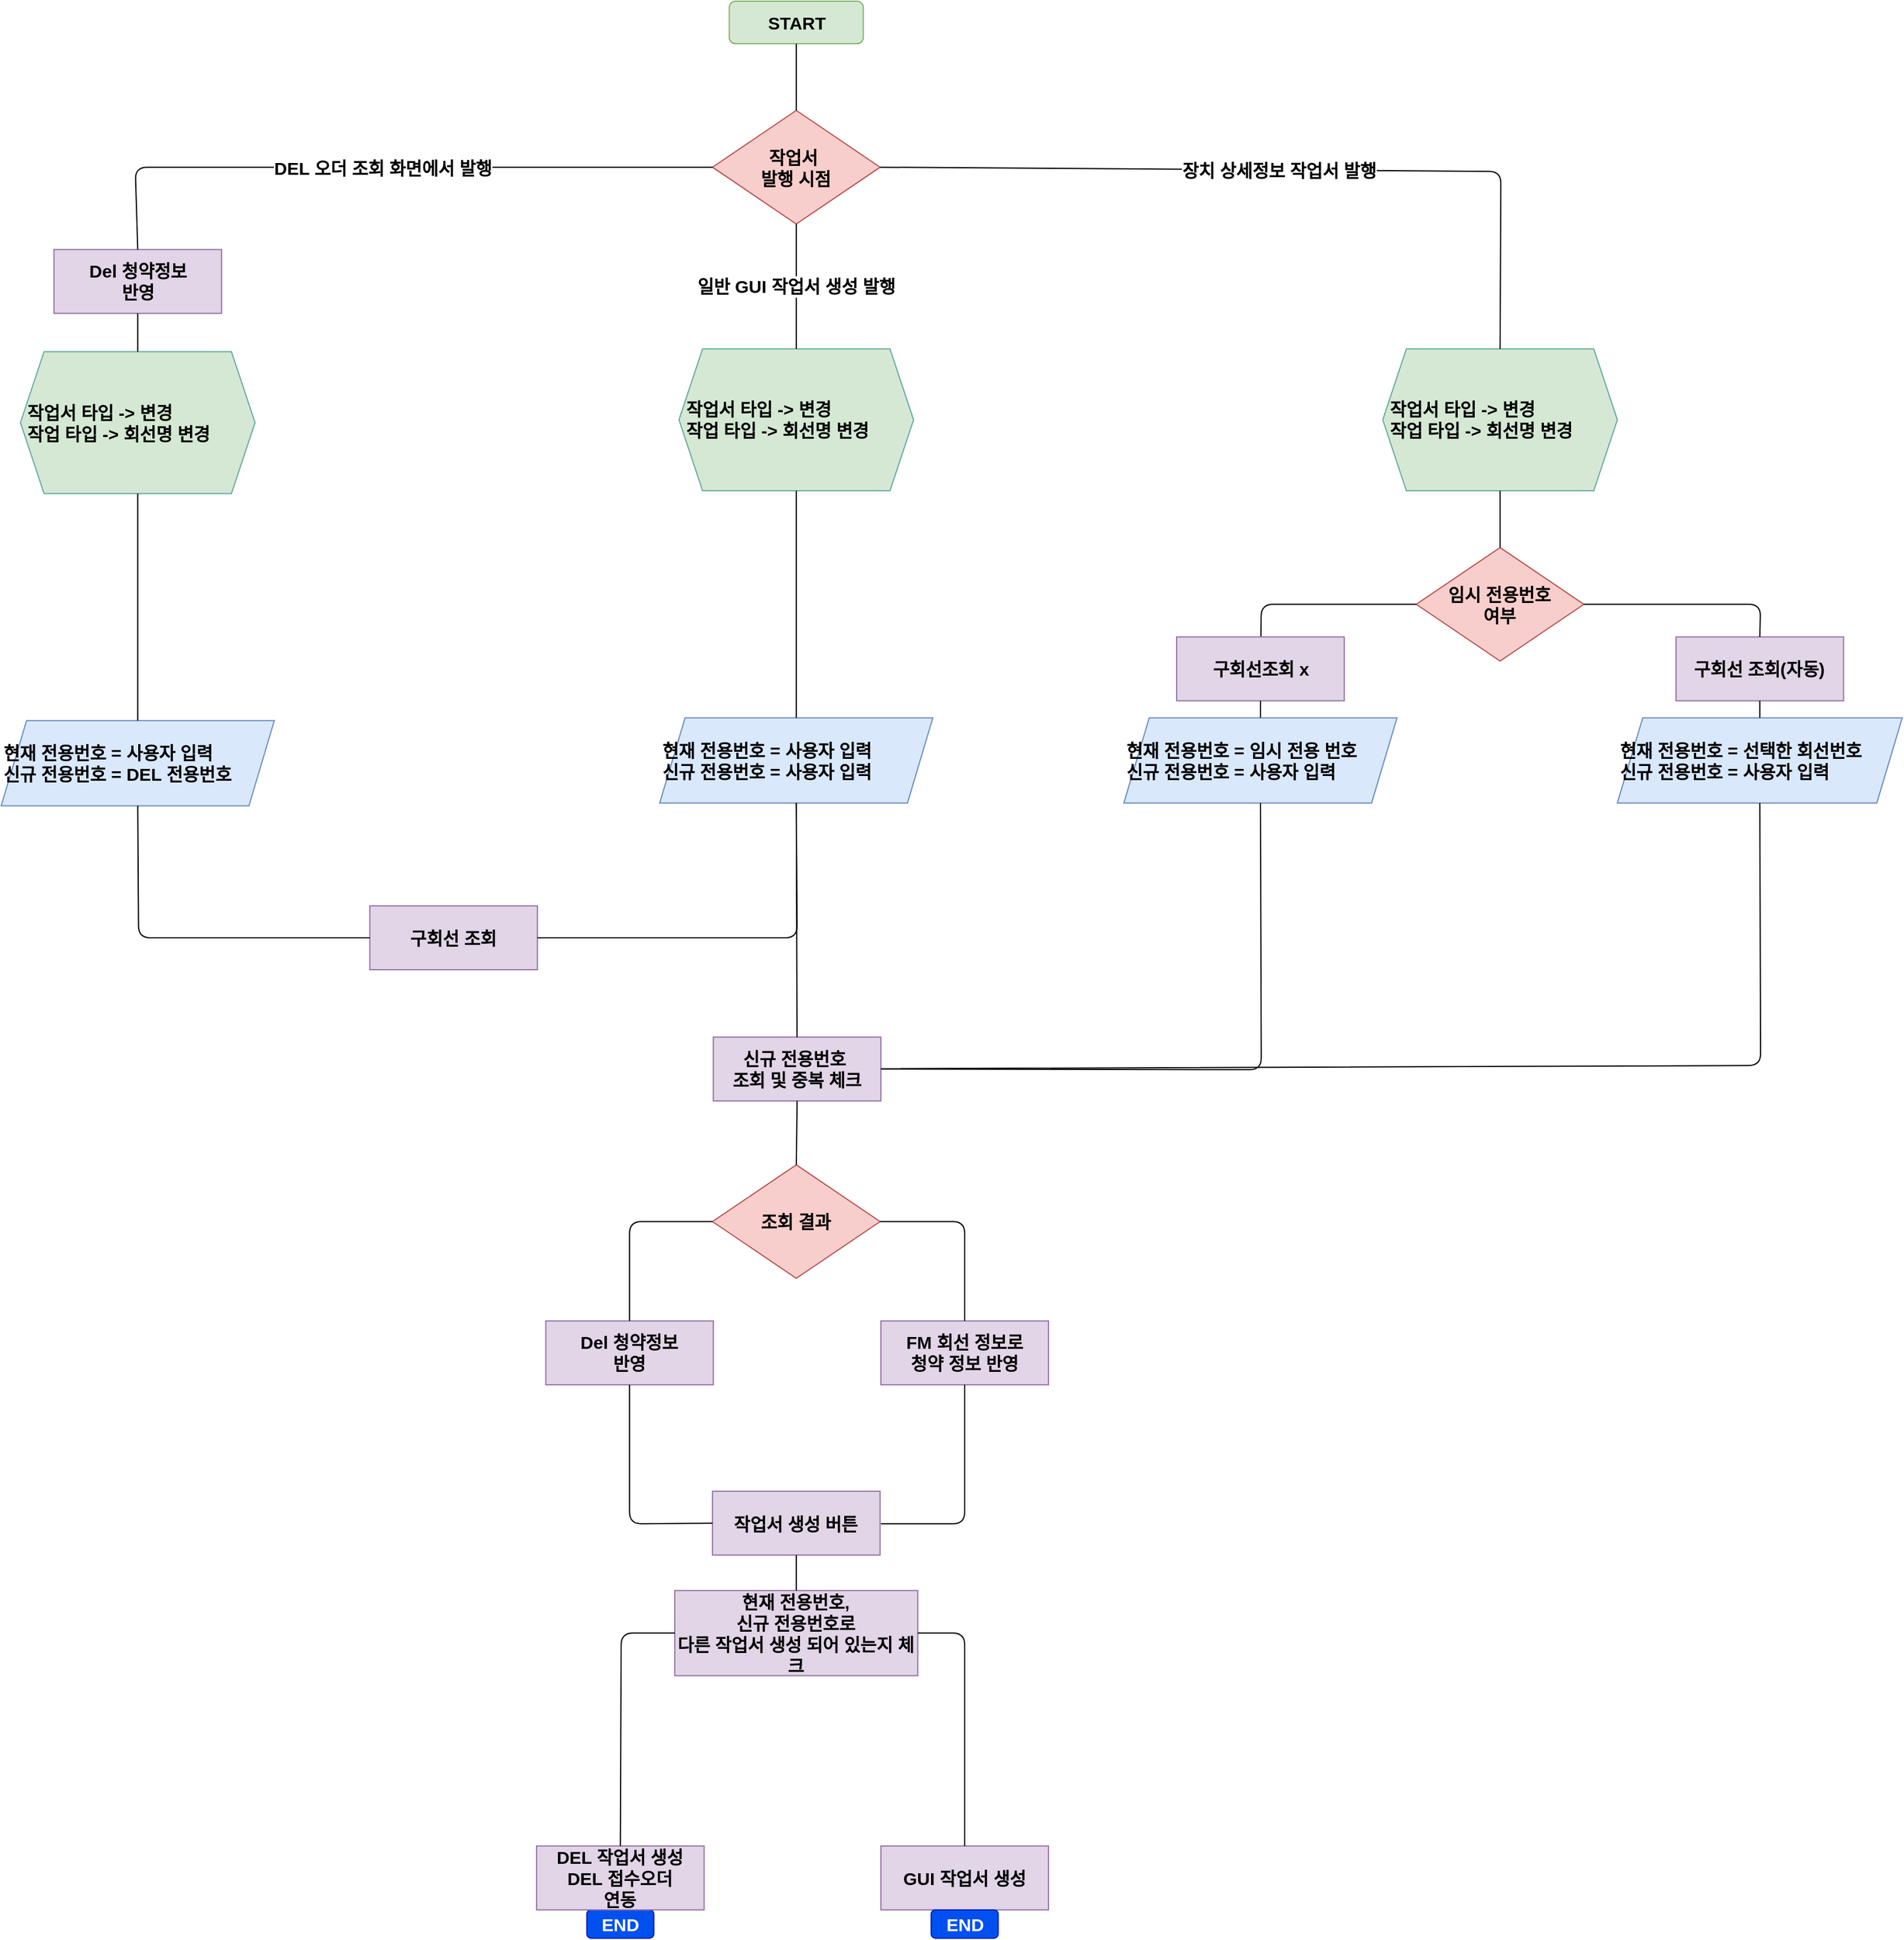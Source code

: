 <mxfile version="13.6.2" type="github">
  <diagram id="tzFQiV2jVkngU5KN0fAO" name="Page-1">
    <mxGraphModel dx="2844" dy="1524" grid="1" gridSize="10" guides="1" tooltips="1" connect="1" arrows="1" fold="1" page="1" pageScale="1" pageWidth="827" pageHeight="1169" math="0" shadow="0">
      <root>
        <mxCell id="0" />
        <mxCell id="1" parent="0" />
        <mxCell id="PrWiLfrMFr8zSoCpVq47-101" value="" style="group;fontSize=15;" vertex="1" connectable="0" parent="1">
          <mxGeometry width="1610" height="1640" as="geometry" />
        </mxCell>
        <mxCell id="PrWiLfrMFr8zSoCpVq47-1" value="START" style="rounded=1;whiteSpace=wrap;html=1;fillColor=#d5e8d4;strokeColor=#82b366;fontStyle=1;fontSize=15;" vertex="1" parent="PrWiLfrMFr8zSoCpVq47-101">
          <mxGeometry x="616.611" width="113.53" height="36.044" as="geometry" />
        </mxCell>
        <mxCell id="PrWiLfrMFr8zSoCpVq47-27" value="작업서&amp;nbsp;&lt;br style=&quot;font-size: 15px;&quot;&gt;발행 시점" style="rhombus;whiteSpace=wrap;html=1;fillColor=#f8cecc;strokeColor=#b85450;fontStyle=1;fontSize=15;" vertex="1" parent="PrWiLfrMFr8zSoCpVq47-101">
          <mxGeometry x="602.42" y="92.513" width="141.913" height="96.117" as="geometry" />
        </mxCell>
        <mxCell id="PrWiLfrMFr8zSoCpVq47-28" value="&lt;span style=&quot;font-size: 15px;&quot;&gt;Del 청약정보&lt;br style=&quot;font-size: 15px;&quot;&gt;&lt;/span&gt;&lt;span style=&quot;font-size: 15px;&quot;&gt;반영&lt;br style=&quot;font-size: 15px;&quot;&gt;&lt;/span&gt;" style="rounded=0;whiteSpace=wrap;html=1;fillColor=#e1d5e7;strokeColor=#9673a6;fontStyle=1;fontSize=15;" vertex="1" parent="PrWiLfrMFr8zSoCpVq47-101">
          <mxGeometry x="44.703" y="210.256" width="141.913" height="54.066" as="geometry" />
        </mxCell>
        <mxCell id="PrWiLfrMFr8zSoCpVq47-29" value="&lt;div style=&quot;font-size: 15px;&quot;&gt;&lt;span style=&quot;font-size: 15px;&quot;&gt;현재 전용번호 = 사용자 입력&lt;/span&gt;&lt;/div&gt;&lt;font style=&quot;font-size: 15px;&quot;&gt;&lt;div style=&quot;font-size: 15px;&quot;&gt;&lt;span style=&quot;font-size: 15px;&quot;&gt;신규 전용번호 = DEL 전용번호&lt;/span&gt;&lt;/div&gt;&lt;/font&gt;" style="shape=parallelogram;perimeter=parallelogramPerimeter;whiteSpace=wrap;html=1;fixedSize=1;align=left;fillColor=#dae8fc;strokeColor=#6c8ebf;size=21.5;fontSize=15;fontStyle=1" vertex="1" parent="PrWiLfrMFr8zSoCpVq47-101">
          <mxGeometry y="609.143" width="231.318" height="72.088" as="geometry" />
        </mxCell>
        <mxCell id="PrWiLfrMFr8zSoCpVq47-30" value="&lt;span style=&quot;font-size: 15px;&quot;&gt;&lt;font style=&quot;font-size: 15px;&quot;&gt;&amp;nbsp;작업서 타입 -&amp;gt; 변경&lt;br style=&quot;font-size: 15px;&quot;&gt;&lt;/font&gt;&lt;/span&gt;&lt;div style=&quot;font-size: 15px;&quot;&gt;&lt;span style=&quot;font-size: 15px;&quot;&gt;&lt;font style=&quot;font-size: 15px;&quot;&gt;&amp;nbsp;작업 타입 -&amp;gt; 회선명 변경&lt;/font&gt;&lt;/span&gt;&lt;/div&gt;" style="shape=hexagon;perimeter=hexagonPerimeter2;whiteSpace=wrap;html=1;fixedSize=1;fontSize=15;fillColor=#D5E8D4;strokeColor=#67AB9F;align=left;fontStyle=1" vertex="1" parent="PrWiLfrMFr8zSoCpVq47-101">
          <mxGeometry x="16.32" y="296.762" width="198.678" height="120.147" as="geometry" />
        </mxCell>
        <mxCell id="PrWiLfrMFr8zSoCpVq47-31" value="&lt;span style=&quot;font-size: 15px;&quot;&gt;&lt;font style=&quot;font-size: 15px;&quot;&gt;&amp;nbsp;작업서 타입 -&amp;gt; 변경&lt;br style=&quot;font-size: 15px;&quot;&gt;&lt;/font&gt;&lt;/span&gt;&lt;div style=&quot;font-size: 15px;&quot;&gt;&lt;span style=&quot;font-size: 15px;&quot;&gt;&lt;font style=&quot;font-size: 15px;&quot;&gt;&amp;nbsp;작업 타입 -&amp;gt; 회선명 변경&lt;/font&gt;&lt;/span&gt;&lt;/div&gt;" style="shape=hexagon;perimeter=hexagonPerimeter2;whiteSpace=wrap;html=1;fixedSize=1;fontSize=15;fillColor=#D5E8D4;strokeColor=#67AB9F;align=left;fontStyle=1" vertex="1" parent="PrWiLfrMFr8zSoCpVq47-101">
          <mxGeometry x="1170.071" y="294.359" width="198.678" height="120.147" as="geometry" />
        </mxCell>
        <mxCell id="PrWiLfrMFr8zSoCpVq47-32" value="임시 전용번호&lt;br style=&quot;font-size: 15px;&quot;&gt;여부" style="rhombus;whiteSpace=wrap;html=1;fillColor=#f8cecc;strokeColor=#b85450;fontStyle=1;fontSize=15;" vertex="1" parent="PrWiLfrMFr8zSoCpVq47-101">
          <mxGeometry x="1198.453" y="462.564" width="141.913" height="96.117" as="geometry" />
        </mxCell>
        <mxCell id="PrWiLfrMFr8zSoCpVq47-33" value="&lt;div style=&quot;font-size: 15px;&quot;&gt;&lt;span style=&quot;font-size: 15px;&quot;&gt;현재 전용번호 = 임시 전용 번호&lt;/span&gt;&lt;/div&gt;&lt;font style=&quot;font-size: 15px;&quot;&gt;&lt;div style=&quot;font-size: 15px;&quot;&gt;&lt;span style=&quot;font-size: 15px;&quot;&gt;신규 전용번호 = 사용자 입력&lt;/span&gt;&lt;/div&gt;&lt;/font&gt;" style="shape=parallelogram;perimeter=parallelogramPerimeter;whiteSpace=wrap;html=1;fixedSize=1;align=left;fillColor=#dae8fc;strokeColor=#6c8ebf;size=21.5;fontSize=15;fontStyle=1" vertex="1" parent="PrWiLfrMFr8zSoCpVq47-101">
          <mxGeometry x="950.815" y="606.74" width="231.318" height="72.088" as="geometry" />
        </mxCell>
        <mxCell id="PrWiLfrMFr8zSoCpVq47-34" value="&lt;div style=&quot;font-size: 15px;&quot;&gt;&lt;span style=&quot;font-size: 15px;&quot;&gt;현재 전용번호 = 선택한 회선번호&lt;/span&gt;&lt;/div&gt;&lt;font style=&quot;font-size: 15px;&quot;&gt;&lt;div style=&quot;font-size: 15px;&quot;&gt;&lt;span style=&quot;font-size: 15px;&quot;&gt;신규 전용번호 = 사용자 입력&lt;/span&gt;&lt;/div&gt;&lt;/font&gt;" style="shape=parallelogram;perimeter=parallelogramPerimeter;whiteSpace=wrap;html=1;fixedSize=1;align=left;fillColor=#dae8fc;strokeColor=#6c8ebf;size=21.5;fontSize=15;fontStyle=1" vertex="1" parent="PrWiLfrMFr8zSoCpVq47-101">
          <mxGeometry x="1368.748" y="606.74" width="241.252" height="72.088" as="geometry" />
        </mxCell>
        <mxCell id="PrWiLfrMFr8zSoCpVq47-35" value="&lt;span style=&quot;font-size: 15px;&quot;&gt;&lt;font style=&quot;font-size: 15px;&quot;&gt;&amp;nbsp;작업서 타입 -&amp;gt; 변경&lt;br style=&quot;font-size: 15px;&quot;&gt;&lt;/font&gt;&lt;/span&gt;&lt;div style=&quot;font-size: 15px;&quot;&gt;&lt;span style=&quot;font-size: 15px;&quot;&gt;&lt;font style=&quot;font-size: 15px;&quot;&gt;&amp;nbsp;작업 타입 -&amp;gt; 회선명 변경&lt;/font&gt;&lt;/span&gt;&lt;/div&gt;" style="shape=hexagon;perimeter=hexagonPerimeter2;whiteSpace=wrap;html=1;fixedSize=1;fontSize=15;fillColor=#D5E8D4;strokeColor=#67AB9F;align=left;fontStyle=1" vertex="1" parent="PrWiLfrMFr8zSoCpVq47-101">
          <mxGeometry x="574.037" y="294.359" width="198.678" height="120.147" as="geometry" />
        </mxCell>
        <mxCell id="PrWiLfrMFr8zSoCpVq47-36" value="&lt;div style=&quot;font-size: 15px;&quot;&gt;&lt;span style=&quot;font-size: 15px;&quot;&gt;현재 전용번호 = 사용자 입력&lt;/span&gt;&lt;/div&gt;&lt;font style=&quot;font-size: 15px;&quot;&gt;&lt;div style=&quot;font-size: 15px;&quot;&gt;&lt;span style=&quot;font-size: 15px;&quot;&gt;신규 전용번호 = 사용자 입력&lt;/span&gt;&lt;/div&gt;&lt;/font&gt;" style="shape=parallelogram;perimeter=parallelogramPerimeter;whiteSpace=wrap;html=1;fixedSize=1;align=left;fillColor=#dae8fc;strokeColor=#6c8ebf;size=21.5;fontSize=15;fontStyle=1" vertex="1" parent="PrWiLfrMFr8zSoCpVq47-101">
          <mxGeometry x="557.717" y="606.74" width="231.318" height="72.088" as="geometry" />
        </mxCell>
        <mxCell id="PrWiLfrMFr8zSoCpVq47-40" value="END" style="rounded=1;whiteSpace=wrap;html=1;fillColor=#0050ef;strokeColor=#001DBC;fontColor=#ffffff;fontStyle=1;fontSize=15;" vertex="1" parent="PrWiLfrMFr8zSoCpVq47-101">
          <mxGeometry x="495.985" y="1615.971" width="56.765" height="24.029" as="geometry" />
        </mxCell>
        <mxCell id="PrWiLfrMFr8zSoCpVq47-41" value="DEL 오더 조회 화면에서 발행" style="endArrow=none;html=1;fontSize=15;entryX=0;entryY=0.5;entryDx=0;entryDy=0;exitX=0.5;exitY=0;exitDx=0;exitDy=0;fontStyle=1" edge="1" parent="PrWiLfrMFr8zSoCpVq47-101" source="PrWiLfrMFr8zSoCpVq47-28" target="PrWiLfrMFr8zSoCpVq47-27">
          <mxGeometry width="50" height="50" relative="1" as="geometry">
            <mxPoint x="28.383" y="588.718" as="sourcePoint" />
            <mxPoint x="99.339" y="528.645" as="targetPoint" />
            <Array as="points">
              <mxPoint x="113.53" y="140.571" />
            </Array>
          </mxGeometry>
        </mxCell>
        <mxCell id="PrWiLfrMFr8zSoCpVq47-42" value="일반 GUI 작업서 생성 발행" style="endArrow=none;html=1;fontSize=15;entryX=0.5;entryY=1;entryDx=0;entryDy=0;exitX=0.5;exitY=0;exitDx=0;exitDy=0;fontStyle=1" edge="1" parent="PrWiLfrMFr8zSoCpVq47-101" source="PrWiLfrMFr8zSoCpVq47-35" target="PrWiLfrMFr8zSoCpVq47-27">
          <mxGeometry width="50" height="50" relative="1" as="geometry">
            <mxPoint x="28.383" y="588.718" as="sourcePoint" />
            <mxPoint x="99.339" y="528.645" as="targetPoint" />
          </mxGeometry>
        </mxCell>
        <mxCell id="PrWiLfrMFr8zSoCpVq47-43" value="장치 상세정보 작업서 발행" style="endArrow=none;html=1;fontSize=15;entryX=1;entryY=0.5;entryDx=0;entryDy=0;exitX=0.5;exitY=0;exitDx=0;exitDy=0;fontStyle=1" edge="1" parent="PrWiLfrMFr8zSoCpVq47-101" source="PrWiLfrMFr8zSoCpVq47-31" target="PrWiLfrMFr8zSoCpVq47-27">
          <mxGeometry width="50" height="50" relative="1" as="geometry">
            <mxPoint x="1280.053" y="288.352" as="sourcePoint" />
            <mxPoint x="99.339" y="528.645" as="targetPoint" />
            <Array as="points">
              <mxPoint x="1270.119" y="144.176" />
            </Array>
          </mxGeometry>
        </mxCell>
        <mxCell id="PrWiLfrMFr8zSoCpVq47-44" value="" style="endArrow=none;html=1;fontSize=15;entryX=0.5;entryY=1;entryDx=0;entryDy=0;fontStyle=1" edge="1" parent="PrWiLfrMFr8zSoCpVq47-101" source="PrWiLfrMFr8zSoCpVq47-32" target="PrWiLfrMFr8zSoCpVq47-31">
          <mxGeometry width="50" height="50" relative="1" as="geometry">
            <mxPoint x="624.416" y="586.315" as="sourcePoint" />
            <mxPoint x="695.372" y="526.242" as="targetPoint" />
          </mxGeometry>
        </mxCell>
        <mxCell id="PrWiLfrMFr8zSoCpVq47-45" value="" style="endArrow=none;html=1;fontSize=15;entryX=0;entryY=0.5;entryDx=0;entryDy=0;fontStyle=1" edge="1" parent="PrWiLfrMFr8zSoCpVq47-101" source="PrWiLfrMFr8zSoCpVq47-66" target="PrWiLfrMFr8zSoCpVq47-32">
          <mxGeometry width="50" height="50" relative="1" as="geometry">
            <mxPoint x="1035.963" y="468.571" as="sourcePoint" />
            <mxPoint x="695.372" y="526.242" as="targetPoint" />
            <Array as="points">
              <mxPoint x="1067.184" y="510.623" />
            </Array>
          </mxGeometry>
        </mxCell>
        <mxCell id="PrWiLfrMFr8zSoCpVq47-50" value="" style="endArrow=none;html=1;fontSize=15;entryX=0.5;entryY=1;entryDx=0;entryDy=0;exitX=0.5;exitY=0;exitDx=0;exitDy=0;fontStyle=1" edge="1" parent="PrWiLfrMFr8zSoCpVq47-101" source="PrWiLfrMFr8zSoCpVq47-30" target="PrWiLfrMFr8zSoCpVq47-28">
          <mxGeometry width="50" height="50" relative="1" as="geometry">
            <mxPoint x="28.383" y="588.718" as="sourcePoint" />
            <mxPoint x="99.339" y="528.645" as="targetPoint" />
          </mxGeometry>
        </mxCell>
        <mxCell id="PrWiLfrMFr8zSoCpVq47-51" value="" style="endArrow=none;html=1;fontSize=15;entryX=0.5;entryY=1;entryDx=0;entryDy=0;fontStyle=1" edge="1" parent="PrWiLfrMFr8zSoCpVq47-101" source="PrWiLfrMFr8zSoCpVq47-29" target="PrWiLfrMFr8zSoCpVq47-30">
          <mxGeometry width="50" height="50" relative="1" as="geometry">
            <mxPoint x="28.383" y="588.718" as="sourcePoint" />
            <mxPoint x="99.339" y="528.645" as="targetPoint" />
          </mxGeometry>
        </mxCell>
        <mxCell id="PrWiLfrMFr8zSoCpVq47-52" value="" style="endArrow=none;html=1;fontSize=15;entryX=0.5;entryY=1;entryDx=0;entryDy=0;exitX=0.5;exitY=0;exitDx=0;exitDy=0;fontStyle=1" edge="1" parent="PrWiLfrMFr8zSoCpVq47-101" source="PrWiLfrMFr8zSoCpVq47-36" target="PrWiLfrMFr8zSoCpVq47-35">
          <mxGeometry width="50" height="50" relative="1" as="geometry">
            <mxPoint x="-577.585" y="586.315" as="sourcePoint" />
            <mxPoint x="-506.628" y="526.242" as="targetPoint" />
          </mxGeometry>
        </mxCell>
        <mxCell id="PrWiLfrMFr8zSoCpVq47-61" value="구회선 조회" style="rounded=0;whiteSpace=wrap;html=1;fillColor=#e1d5e7;strokeColor=#9673a6;fontStyle=1;fontSize=15;" vertex="1" parent="PrWiLfrMFr8zSoCpVq47-101">
          <mxGeometry x="312.208" y="765.934" width="141.913" height="54.066" as="geometry" />
        </mxCell>
        <mxCell id="PrWiLfrMFr8zSoCpVq47-62" value="구회선 조회(자동)" style="rounded=0;whiteSpace=wrap;html=1;fillColor=#e1d5e7;strokeColor=#9673a6;fontStyle=1;fontSize=15;" vertex="1" parent="PrWiLfrMFr8zSoCpVq47-101">
          <mxGeometry x="1418.418" y="538.256" width="141.913" height="54.066" as="geometry" />
        </mxCell>
        <mxCell id="PrWiLfrMFr8zSoCpVq47-63" value="" style="endArrow=none;html=1;fontSize=15;entryX=1;entryY=0.5;entryDx=0;entryDy=0;exitX=0.5;exitY=0;exitDx=0;exitDy=0;fontStyle=1" edge="1" parent="PrWiLfrMFr8zSoCpVq47-101" source="PrWiLfrMFr8zSoCpVq47-62" target="PrWiLfrMFr8zSoCpVq47-32">
          <mxGeometry width="50" height="50" relative="1" as="geometry">
            <mxPoint x="624.416" y="586.315" as="sourcePoint" />
            <mxPoint x="695.372" y="526.242" as="targetPoint" />
            <Array as="points">
              <mxPoint x="1490.084" y="510.623" />
            </Array>
          </mxGeometry>
        </mxCell>
        <mxCell id="PrWiLfrMFr8zSoCpVq47-64" value="" style="endArrow=none;html=1;fontSize=15;entryX=0.5;entryY=1;entryDx=0;entryDy=0;exitX=0.5;exitY=0;exitDx=0;exitDy=0;fontStyle=1" edge="1" parent="PrWiLfrMFr8zSoCpVq47-101" source="PrWiLfrMFr8zSoCpVq47-34" target="PrWiLfrMFr8zSoCpVq47-62">
          <mxGeometry width="50" height="50" relative="1" as="geometry">
            <mxPoint x="1035.963" y="610.344" as="sourcePoint" />
            <mxPoint x="1106.919" y="550.271" as="targetPoint" />
          </mxGeometry>
        </mxCell>
        <mxCell id="PrWiLfrMFr8zSoCpVq47-66" value="구회선조회 x" style="rounded=0;whiteSpace=wrap;html=1;fillColor=#e1d5e7;strokeColor=#9673a6;fontStyle=1;fontSize=15;" vertex="1" parent="PrWiLfrMFr8zSoCpVq47-101">
          <mxGeometry x="995.518" y="538.256" width="141.913" height="54.066" as="geometry" />
        </mxCell>
        <mxCell id="PrWiLfrMFr8zSoCpVq47-67" value="" style="endArrow=none;html=1;fontSize=15;entryX=0.5;entryY=1;entryDx=0;entryDy=0;exitX=0.5;exitY=0;exitDx=0;exitDy=0;fontStyle=1" edge="1" parent="PrWiLfrMFr8zSoCpVq47-101" source="PrWiLfrMFr8zSoCpVq47-33" target="PrWiLfrMFr8zSoCpVq47-66">
          <mxGeometry width="50" height="50" relative="1" as="geometry">
            <mxPoint x="979.198" y="672.821" as="sourcePoint" />
            <mxPoint x="1050.154" y="612.747" as="targetPoint" />
          </mxGeometry>
        </mxCell>
        <mxCell id="PrWiLfrMFr8zSoCpVq47-68" value="" style="endArrow=none;html=1;fontSize=15;entryX=0.5;entryY=1;entryDx=0;entryDy=0;exitX=0;exitY=0.5;exitDx=0;exitDy=0;fontStyle=1" edge="1" parent="PrWiLfrMFr8zSoCpVq47-101" source="PrWiLfrMFr8zSoCpVq47-61" target="PrWiLfrMFr8zSoCpVq47-29">
          <mxGeometry width="50" height="50" relative="1" as="geometry">
            <mxPoint x="638.607" y="768.938" as="sourcePoint" />
            <mxPoint x="709.564" y="708.864" as="targetPoint" />
            <Array as="points">
              <mxPoint x="116.368" y="792.967" />
            </Array>
          </mxGeometry>
        </mxCell>
        <mxCell id="PrWiLfrMFr8zSoCpVq47-70" value="" style="endArrow=none;html=1;fontSize=15;entryX=0.5;entryY=1;entryDx=0;entryDy=0;exitX=1;exitY=0.5;exitDx=0;exitDy=0;fontStyle=1" edge="1" parent="PrWiLfrMFr8zSoCpVq47-101" source="PrWiLfrMFr8zSoCpVq47-61" target="PrWiLfrMFr8zSoCpVq47-36">
          <mxGeometry width="50" height="50" relative="1" as="geometry">
            <mxPoint x="638.607" y="768.938" as="sourcePoint" />
            <mxPoint x="709.564" y="708.864" as="targetPoint" />
            <Array as="points">
              <mxPoint x="674.086" y="792.967" />
            </Array>
          </mxGeometry>
        </mxCell>
        <mxCell id="PrWiLfrMFr8zSoCpVq47-71" value="신규 전용번호&amp;nbsp;&lt;br style=&quot;font-size: 15px;&quot;&gt;조회 및 중복 체크" style="rounded=0;whiteSpace=wrap;html=1;fillColor=#e1d5e7;strokeColor=#9673a6;fontStyle=1;fontSize=15;" vertex="1" parent="PrWiLfrMFr8zSoCpVq47-101">
          <mxGeometry x="603.129" y="877.07" width="141.913" height="54.066" as="geometry" />
        </mxCell>
        <mxCell id="PrWiLfrMFr8zSoCpVq47-72" value="" style="endArrow=none;html=1;fontSize=15;entryX=0.5;entryY=1;entryDx=0;entryDy=0;fontStyle=1" edge="1" parent="PrWiLfrMFr8zSoCpVq47-101" source="PrWiLfrMFr8zSoCpVq47-71" target="PrWiLfrMFr8zSoCpVq47-36">
          <mxGeometry width="50" height="50" relative="1" as="geometry">
            <mxPoint x="652.799" y="768.938" as="sourcePoint" />
            <mxPoint x="723.755" y="708.864" as="targetPoint" />
          </mxGeometry>
        </mxCell>
        <mxCell id="PrWiLfrMFr8zSoCpVq47-73" value="" style="endArrow=none;html=1;fontSize=15;entryX=0.5;entryY=1;entryDx=0;entryDy=0;exitX=1;exitY=0.5;exitDx=0;exitDy=0;fontStyle=1" edge="1" parent="PrWiLfrMFr8zSoCpVq47-101" source="PrWiLfrMFr8zSoCpVq47-71" target="PrWiLfrMFr8zSoCpVq47-33">
          <mxGeometry width="50" height="50" relative="1" as="geometry">
            <mxPoint x="652.799" y="768.938" as="sourcePoint" />
            <mxPoint x="723.755" y="708.864" as="targetPoint" />
            <Array as="points">
              <mxPoint x="1067.184" y="904.703" />
            </Array>
          </mxGeometry>
        </mxCell>
        <mxCell id="PrWiLfrMFr8zSoCpVq47-74" value="" style="endArrow=none;html=1;fontSize=15;entryX=0.5;entryY=1;entryDx=0;entryDy=0;fontStyle=1" edge="1" parent="PrWiLfrMFr8zSoCpVq47-101" source="PrWiLfrMFr8zSoCpVq47-71" target="PrWiLfrMFr8zSoCpVq47-34">
          <mxGeometry width="50" height="50" relative="1" as="geometry">
            <mxPoint x="1064.346" y="901.099" as="sourcePoint" />
            <mxPoint x="723.755" y="708.864" as="targetPoint" />
            <Array as="points">
              <mxPoint x="1490.084" y="901.099" />
            </Array>
          </mxGeometry>
        </mxCell>
        <mxCell id="PrWiLfrMFr8zSoCpVq47-75" value="조회 결과" style="rhombus;whiteSpace=wrap;html=1;fillColor=#f8cecc;strokeColor=#b85450;fontStyle=1;fontSize=15;" vertex="1" parent="PrWiLfrMFr8zSoCpVq47-101">
          <mxGeometry x="602.42" y="985.201" width="141.913" height="96.117" as="geometry" />
        </mxCell>
        <mxCell id="PrWiLfrMFr8zSoCpVq47-76" value="" style="endArrow=none;html=1;fontSize=15;entryX=0.5;entryY=1;entryDx=0;entryDy=0;exitX=0.5;exitY=0;exitDx=0;exitDy=0;fontStyle=1" edge="1" parent="PrWiLfrMFr8zSoCpVq47-101" source="PrWiLfrMFr8zSoCpVq47-75" target="PrWiLfrMFr8zSoCpVq47-71">
          <mxGeometry width="50" height="50" relative="1" as="geometry">
            <mxPoint x="652.799" y="913.114" as="sourcePoint" />
            <mxPoint x="723.755" y="853.04" as="targetPoint" />
          </mxGeometry>
        </mxCell>
        <mxCell id="PrWiLfrMFr8zSoCpVq47-77" value="&lt;span style=&quot;font-size: 15px;&quot;&gt;Del 청약정보&lt;br style=&quot;font-size: 15px;&quot;&gt;&lt;/span&gt;&lt;span style=&quot;font-size: 15px;&quot;&gt;반영&lt;br style=&quot;font-size: 15px;&quot;&gt;&lt;/span&gt;" style="rounded=0;whiteSpace=wrap;html=1;fillColor=#e1d5e7;strokeColor=#9673a6;fontStyle=1;fontSize=15;" vertex="1" parent="PrWiLfrMFr8zSoCpVq47-101">
          <mxGeometry x="461.216" y="1117.363" width="141.913" height="54.066" as="geometry" />
        </mxCell>
        <mxCell id="PrWiLfrMFr8zSoCpVq47-78" value="&lt;span style=&quot;font-size: 15px;&quot;&gt;FM 회선 정보로&lt;br style=&quot;font-size: 15px;&quot;&gt;청약 정보 반영&lt;br style=&quot;font-size: 15px;&quot;&gt;&lt;/span&gt;" style="rounded=0;whiteSpace=wrap;html=1;fillColor=#e1d5e7;strokeColor=#9673a6;fontStyle=1;fontSize=15;" vertex="1" parent="PrWiLfrMFr8zSoCpVq47-101">
          <mxGeometry x="745.042" y="1117.363" width="141.913" height="54.066" as="geometry" />
        </mxCell>
        <mxCell id="PrWiLfrMFr8zSoCpVq47-79" value="" style="endArrow=none;html=1;fontSize=15;entryX=0;entryY=0.5;entryDx=0;entryDy=0;exitX=0.5;exitY=0;exitDx=0;exitDy=0;fontStyle=1" edge="1" parent="PrWiLfrMFr8zSoCpVq47-101" source="PrWiLfrMFr8zSoCpVq47-77" target="PrWiLfrMFr8zSoCpVq47-75">
          <mxGeometry width="50" height="50" relative="1" as="geometry">
            <mxPoint x="652.799" y="816.996" as="sourcePoint" />
            <mxPoint x="723.755" y="756.923" as="targetPoint" />
            <Array as="points">
              <mxPoint x="532.173" y="1033.26" />
            </Array>
          </mxGeometry>
        </mxCell>
        <mxCell id="PrWiLfrMFr8zSoCpVq47-80" value="" style="endArrow=none;html=1;fontSize=15;entryX=1;entryY=0.5;entryDx=0;entryDy=0;exitX=0.5;exitY=0;exitDx=0;exitDy=0;fontStyle=1" edge="1" parent="PrWiLfrMFr8zSoCpVq47-101" source="PrWiLfrMFr8zSoCpVq47-78" target="PrWiLfrMFr8zSoCpVq47-75">
          <mxGeometry width="50" height="50" relative="1" as="geometry">
            <mxPoint x="652.799" y="816.996" as="sourcePoint" />
            <mxPoint x="723.755" y="756.923" as="targetPoint" />
            <Array as="points">
              <mxPoint x="815.998" y="1033.26" />
            </Array>
          </mxGeometry>
        </mxCell>
        <mxCell id="PrWiLfrMFr8zSoCpVq47-81" value="&lt;span style=&quot;font-size: 15px;&quot;&gt;작업서 생성 버튼&lt;br style=&quot;font-size: 15px;&quot;&gt;&lt;/span&gt;" style="rounded=0;whiteSpace=wrap;html=1;fillColor=#e1d5e7;strokeColor=#9673a6;fontStyle=1;fontSize=15;" vertex="1" parent="PrWiLfrMFr8zSoCpVq47-101">
          <mxGeometry x="602.42" y="1261.538" width="141.913" height="54.066" as="geometry" />
        </mxCell>
        <mxCell id="PrWiLfrMFr8zSoCpVq47-82" value="" style="endArrow=none;html=1;fontSize=15;entryX=0.5;entryY=1;entryDx=0;entryDy=0;exitX=0;exitY=0.5;exitDx=0;exitDy=0;fontStyle=1" edge="1" parent="PrWiLfrMFr8zSoCpVq47-101" source="PrWiLfrMFr8zSoCpVq47-81" target="PrWiLfrMFr8zSoCpVq47-77">
          <mxGeometry width="50" height="50" relative="1" as="geometry">
            <mxPoint x="652.799" y="1381.685" as="sourcePoint" />
            <mxPoint x="723.755" y="1321.612" as="targetPoint" />
            <Array as="points">
              <mxPoint x="532.173" y="1289.172" />
            </Array>
          </mxGeometry>
        </mxCell>
        <mxCell id="PrWiLfrMFr8zSoCpVq47-83" value="" style="endArrow=none;html=1;fontSize=15;entryX=0.5;entryY=1;entryDx=0;entryDy=0;fontStyle=1" edge="1" parent="PrWiLfrMFr8zSoCpVq47-101" target="PrWiLfrMFr8zSoCpVq47-78">
          <mxGeometry width="50" height="50" relative="1" as="geometry">
            <mxPoint x="745.042" y="1289.172" as="sourcePoint" />
            <mxPoint x="723.755" y="1321.612" as="targetPoint" />
            <Array as="points">
              <mxPoint x="815.998" y="1289.172" />
            </Array>
          </mxGeometry>
        </mxCell>
        <mxCell id="PrWiLfrMFr8zSoCpVq47-84" value="&lt;span style=&quot;font-size: 15px;&quot;&gt;DEL 작업서 생성&lt;br style=&quot;font-size: 15px;&quot;&gt;DEL 접수오더 &lt;br style=&quot;font-size: 15px;&quot;&gt;연동&lt;br style=&quot;font-size: 15px;&quot;&gt;&lt;/span&gt;" style="rounded=0;whiteSpace=wrap;html=1;fillColor=#e1d5e7;strokeColor=#9673a6;fontStyle=1;fontSize=15;" vertex="1" parent="PrWiLfrMFr8zSoCpVq47-101">
          <mxGeometry x="453.411" y="1561.905" width="141.913" height="54.066" as="geometry" />
        </mxCell>
        <mxCell id="PrWiLfrMFr8zSoCpVq47-85" value="&lt;span style=&quot;font-size: 15px;&quot;&gt;GUI 작업서 생성&lt;br style=&quot;font-size: 15px;&quot;&gt;&lt;/span&gt;" style="rounded=0;whiteSpace=wrap;html=1;fillColor=#e1d5e7;strokeColor=#9673a6;fontStyle=1;fontSize=15;" vertex="1" parent="PrWiLfrMFr8zSoCpVq47-101">
          <mxGeometry x="745.042" y="1561.905" width="141.913" height="54.066" as="geometry" />
        </mxCell>
        <mxCell id="PrWiLfrMFr8zSoCpVq47-89" value="&lt;span style=&quot;font-size: 15px;&quot;&gt;현재 전용번호,&lt;br style=&quot;font-size: 15px;&quot;&gt;신규 전용번호로&lt;br style=&quot;font-size: 15px;&quot;&gt;다른 작업서 생성 되어 있는지 체크&lt;br style=&quot;font-size: 15px;&quot;&gt;&lt;/span&gt;" style="rounded=0;whiteSpace=wrap;html=1;fillColor=#e1d5e7;strokeColor=#9673a6;fontStyle=1;fontSize=15;" vertex="1" parent="PrWiLfrMFr8zSoCpVq47-101">
          <mxGeometry x="570.489" y="1345.641" width="205.773" height="72.088" as="geometry" />
        </mxCell>
        <mxCell id="PrWiLfrMFr8zSoCpVq47-90" value="" style="endArrow=none;html=1;fontSize=15;entryX=0.5;entryY=1;entryDx=0;entryDy=0;exitX=0.5;exitY=0;exitDx=0;exitDy=0;" edge="1" parent="PrWiLfrMFr8zSoCpVq47-101" source="PrWiLfrMFr8zSoCpVq47-89" target="PrWiLfrMFr8zSoCpVq47-81">
          <mxGeometry width="50" height="50" relative="1" as="geometry">
            <mxPoint x="652.799" y="1225.495" as="sourcePoint" />
            <mxPoint x="723.755" y="1165.421" as="targetPoint" />
          </mxGeometry>
        </mxCell>
        <mxCell id="PrWiLfrMFr8zSoCpVq47-95" value="" style="endArrow=none;html=1;fontSize=15;entryX=0;entryY=0.5;entryDx=0;entryDy=0;exitX=0.5;exitY=0;exitDx=0;exitDy=0;" edge="1" parent="PrWiLfrMFr8zSoCpVq47-101" source="PrWiLfrMFr8zSoCpVq47-84" target="PrWiLfrMFr8zSoCpVq47-89">
          <mxGeometry width="50" height="50" relative="1" as="geometry">
            <mxPoint x="525.077" y="1549.89" as="sourcePoint" />
            <mxPoint x="723.755" y="1297.582" as="targetPoint" />
            <Array as="points">
              <mxPoint x="525.077" y="1381.685" />
            </Array>
          </mxGeometry>
        </mxCell>
        <mxCell id="PrWiLfrMFr8zSoCpVq47-96" value="" style="endArrow=none;html=1;fontSize=15;entryX=1;entryY=0.5;entryDx=0;entryDy=0;exitX=0.5;exitY=0;exitDx=0;exitDy=0;" edge="1" parent="PrWiLfrMFr8zSoCpVq47-101" source="PrWiLfrMFr8zSoCpVq47-85" target="PrWiLfrMFr8zSoCpVq47-89">
          <mxGeometry width="50" height="50" relative="1" as="geometry">
            <mxPoint x="652.799" y="1357.656" as="sourcePoint" />
            <mxPoint x="723.755" y="1297.582" as="targetPoint" />
            <Array as="points">
              <mxPoint x="815.998" y="1381.685" />
            </Array>
          </mxGeometry>
        </mxCell>
        <mxCell id="PrWiLfrMFr8zSoCpVq47-97" value="END" style="rounded=1;whiteSpace=wrap;html=1;fillColor=#0050ef;strokeColor=#001DBC;fontColor=#ffffff;fontStyle=1;fontSize=15;" vertex="1" parent="PrWiLfrMFr8zSoCpVq47-101">
          <mxGeometry x="787.616" y="1615.971" width="56.765" height="24.029" as="geometry" />
        </mxCell>
        <mxCell id="PrWiLfrMFr8zSoCpVq47-100" value="" style="endArrow=none;html=1;fontSize=15;entryX=0.5;entryY=1;entryDx=0;entryDy=0;" edge="1" parent="PrWiLfrMFr8zSoCpVq47-101" source="PrWiLfrMFr8zSoCpVq47-27" target="PrWiLfrMFr8zSoCpVq47-1">
          <mxGeometry width="50" height="50" relative="1" as="geometry">
            <mxPoint x="709.564" y="276.337" as="sourcePoint" />
            <mxPoint x="780.52" y="216.264" as="targetPoint" />
          </mxGeometry>
        </mxCell>
      </root>
    </mxGraphModel>
  </diagram>
</mxfile>
